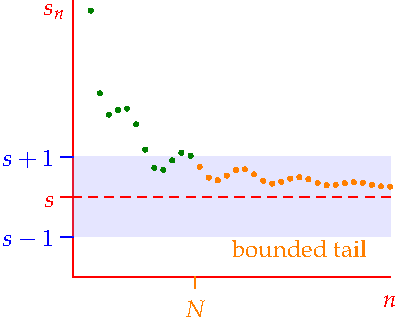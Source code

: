 settings.tex="pdflatex";

texpreamble("\usepackage{amsmath}
\usepackage{amsthm,amssymb}
\usepackage{mathpazo}
\usepackage[svgnames]{xcolor}
");
import graph;

size(200,160,IgnoreAspect);

dotfactor=5;

real f(real n){return 10/n+2+(1.1)^(-n)*cos(n);}

real s=2;
real ep=1;

int Max=35;

ytick(Label("$s+1$",align=W),s+1,W,blue);
ytick(Label("$s-1$",align=W),s-1,W,blue);

path p=(0,s+ep)--(Max,s+ep)--(Max,s-ep)--(0,s-ep)--cycle;
fill(p,lightblue+opacity(0.2));
draw((0,s)--(Max,s),red+dashed);

for(int j=2; j<=13; ++j){
	dot((j,f(j)),deepgreen);
	}
for(int j=14; j<=Max; ++j){
	dot((j,f(j)),orange);
	}

xaxis(0,Max,red);
yaxis("$s_n$",0,red);
ytick(Label("$s$",align=W),s,W,red);
xtick(Label("$N$",align=S),13.5,S,orange);
labelx("$n$",Max,S,red);

//label("finitely many terms",(17,6),deepgreen);
label("bounded tail",(25,0.7),orange);
